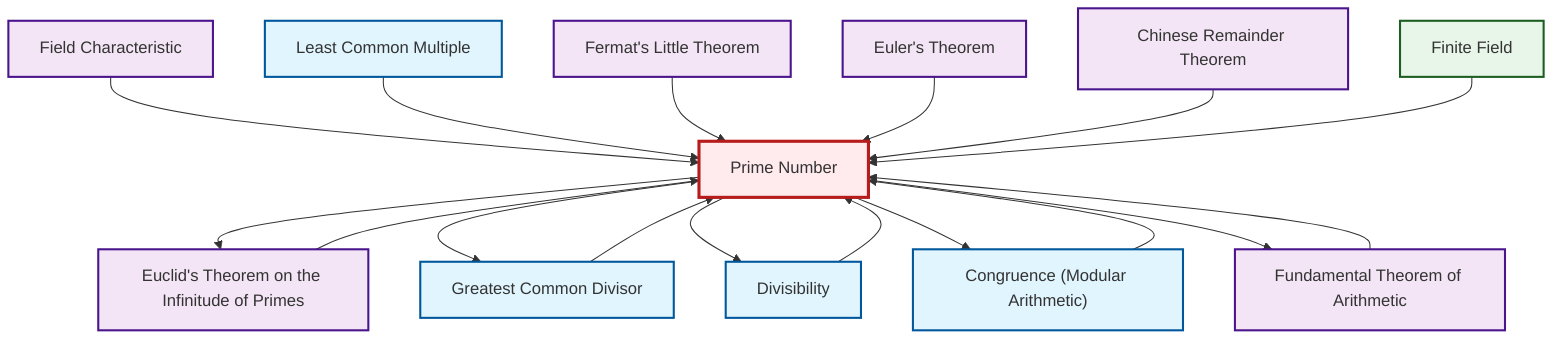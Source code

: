 graph TD
    classDef definition fill:#e1f5fe,stroke:#01579b,stroke-width:2px
    classDef theorem fill:#f3e5f5,stroke:#4a148c,stroke-width:2px
    classDef axiom fill:#fff3e0,stroke:#e65100,stroke-width:2px
    classDef example fill:#e8f5e9,stroke:#1b5e20,stroke-width:2px
    classDef current fill:#ffebee,stroke:#b71c1c,stroke-width:3px
    def-prime["Prime Number"]:::definition
    def-divisibility["Divisibility"]:::definition
    def-congruence["Congruence (Modular Arithmetic)"]:::definition
    def-gcd["Greatest Common Divisor"]:::definition
    thm-fermat-little["Fermat's Little Theorem"]:::theorem
    thm-fundamental-arithmetic["Fundamental Theorem of Arithmetic"]:::theorem
    thm-chinese-remainder["Chinese Remainder Theorem"]:::theorem
    ex-finite-field["Finite Field"]:::example
    def-lcm["Least Common Multiple"]:::definition
    thm-euclid-infinitude-primes["Euclid's Theorem on the Infinitude of Primes"]:::theorem
    thm-euler["Euler's Theorem"]:::theorem
    thm-field-characteristic["Field Characteristic"]:::theorem
    thm-field-characteristic --> def-prime
    def-prime --> thm-euclid-infinitude-primes
    def-lcm --> def-prime
    thm-fermat-little --> def-prime
    thm-euclid-infinitude-primes --> def-prime
    def-congruence --> def-prime
    def-gcd --> def-prime
    thm-euler --> def-prime
    def-divisibility --> def-prime
    thm-chinese-remainder --> def-prime
    def-prime --> def-gcd
    def-prime --> def-divisibility
    def-prime --> def-congruence
    thm-fundamental-arithmetic --> def-prime
    def-prime --> thm-fundamental-arithmetic
    ex-finite-field --> def-prime
    class def-prime current